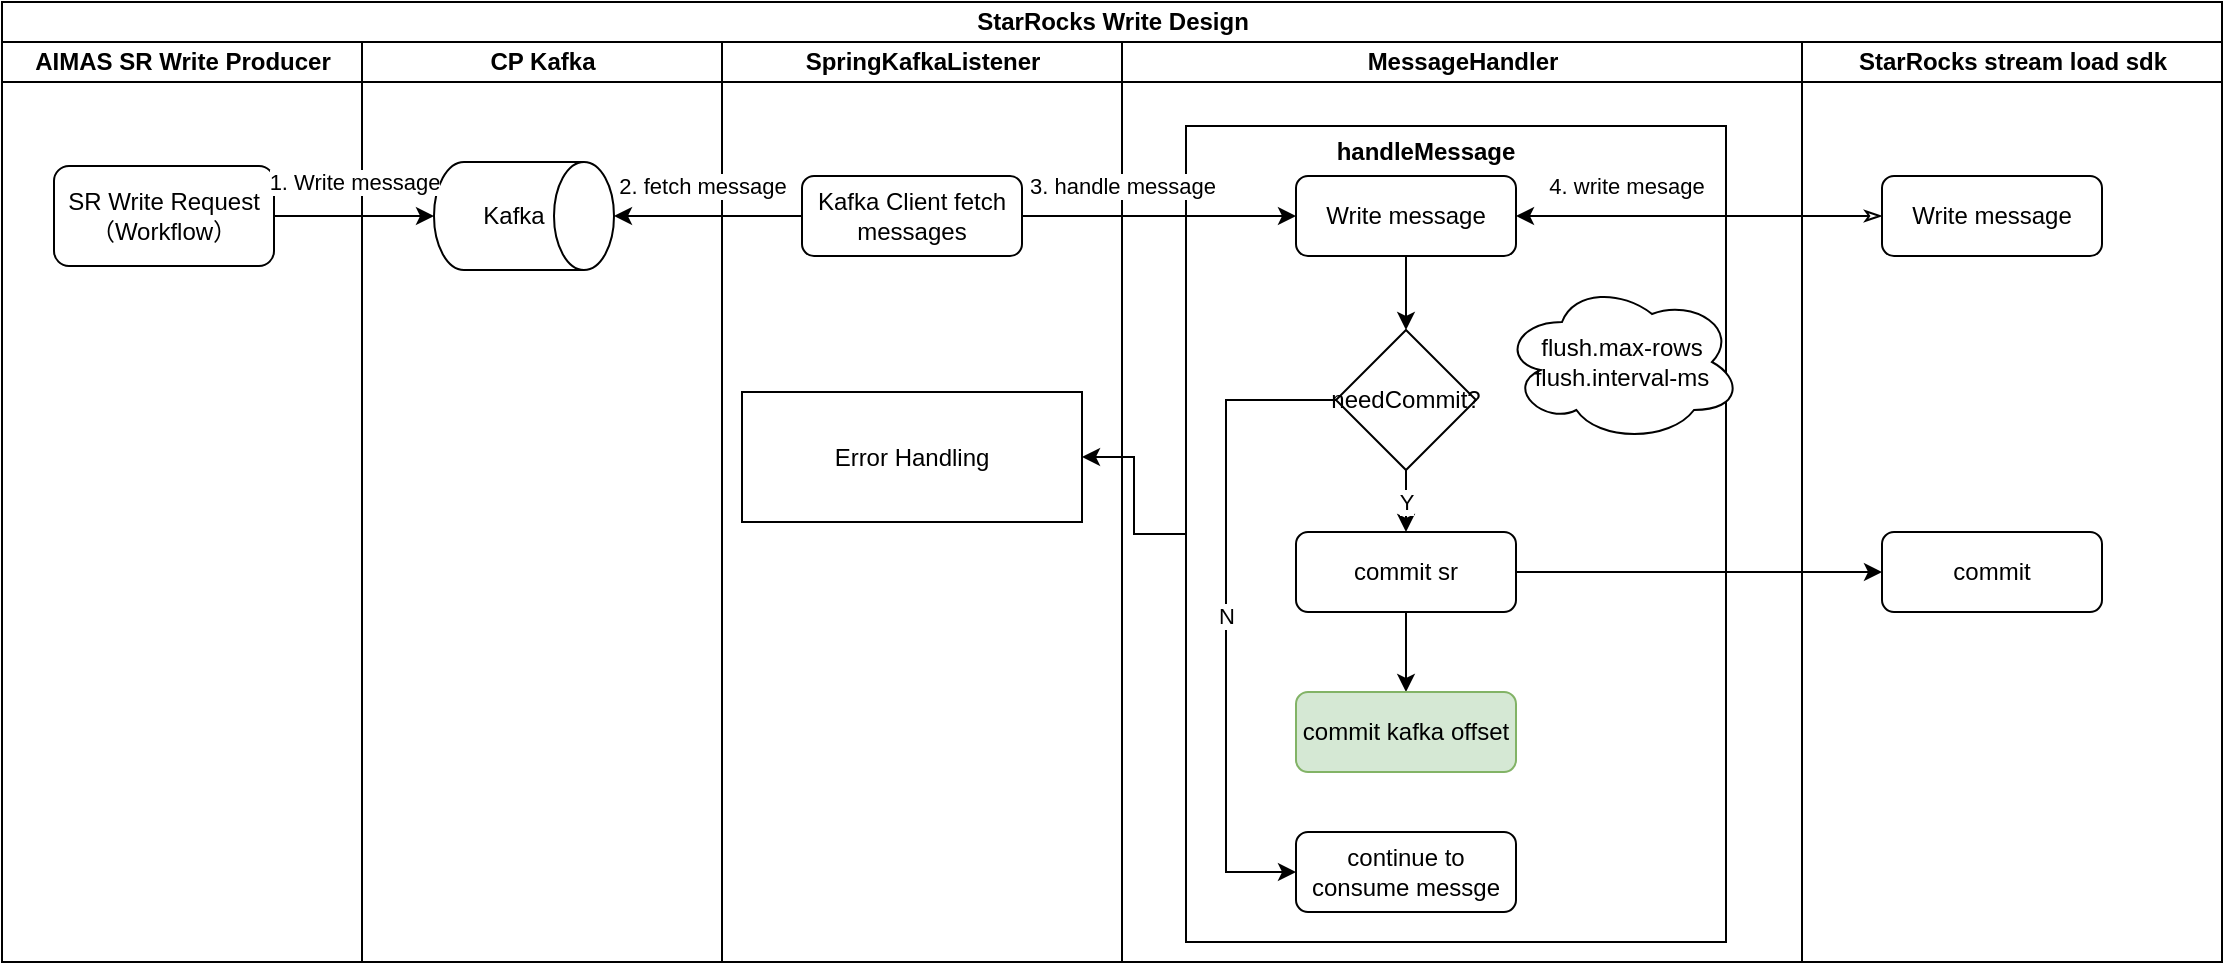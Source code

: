 <mxfile version="26.1.3">
  <diagram name="第 1 页" id="fu64JRe2XMQlZ79tcRYZ">
    <mxGraphModel dx="1189" dy="756" grid="1" gridSize="10" guides="1" tooltips="1" connect="1" arrows="1" fold="1" page="1" pageScale="1" pageWidth="827" pageHeight="1169" math="0" shadow="0">
      <root>
        <mxCell id="0" />
        <mxCell id="1" parent="0" />
        <mxCell id="rulVWmGJrG6y-shV3jUQ-1" value="StarRocks Write Design" style="swimlane;childLayout=stackLayout;resizeParent=1;resizeParentMax=0;startSize=20;html=1;" vertex="1" parent="1">
          <mxGeometry x="10" y="130" width="1110.0" height="480" as="geometry" />
        </mxCell>
        <mxCell id="rulVWmGJrG6y-shV3jUQ-2" value="AIMAS SR Write Producer" style="swimlane;startSize=20;html=1;" vertex="1" parent="rulVWmGJrG6y-shV3jUQ-1">
          <mxGeometry y="20" width="180" height="460" as="geometry" />
        </mxCell>
        <mxCell id="rulVWmGJrG6y-shV3jUQ-5" value="SR Write Request&lt;div&gt;（Workflow）&lt;/div&gt;" style="rounded=1;whiteSpace=wrap;html=1;" vertex="1" parent="rulVWmGJrG6y-shV3jUQ-2">
          <mxGeometry x="26" y="62" width="110" height="50" as="geometry" />
        </mxCell>
        <mxCell id="rulVWmGJrG6y-shV3jUQ-3" value="CP Kafka" style="swimlane;startSize=20;html=1;" vertex="1" parent="rulVWmGJrG6y-shV3jUQ-1">
          <mxGeometry x="180" y="20" width="180" height="460" as="geometry" />
        </mxCell>
        <mxCell id="rulVWmGJrG6y-shV3jUQ-7" value="" style="shape=cylinder3;whiteSpace=wrap;html=1;boundedLbl=1;backgroundOutline=1;size=15;rotation=90;" vertex="1" parent="rulVWmGJrG6y-shV3jUQ-3">
          <mxGeometry x="54" y="42" width="54" height="90" as="geometry" />
        </mxCell>
        <mxCell id="rulVWmGJrG6y-shV3jUQ-9" value="Kafka" style="text;html=1;align=center;verticalAlign=middle;whiteSpace=wrap;rounded=0;" vertex="1" parent="rulVWmGJrG6y-shV3jUQ-3">
          <mxGeometry x="46" y="72" width="60" height="30" as="geometry" />
        </mxCell>
        <mxCell id="rulVWmGJrG6y-shV3jUQ-4" value="SpringKafkaListener" style="swimlane;startSize=20;html=1;" vertex="1" parent="rulVWmGJrG6y-shV3jUQ-1">
          <mxGeometry x="360" y="20" width="200.0" height="460" as="geometry">
            <mxRectangle x="360" y="20" width="40" height="460" as="alternateBounds" />
          </mxGeometry>
        </mxCell>
        <mxCell id="rulVWmGJrG6y-shV3jUQ-15" value="Kafka Client fetch messages" style="rounded=1;whiteSpace=wrap;html=1;" vertex="1" parent="rulVWmGJrG6y-shV3jUQ-4">
          <mxGeometry x="40.0" y="67" width="110" height="40" as="geometry" />
        </mxCell>
        <mxCell id="rulVWmGJrG6y-shV3jUQ-42" value="Error Handling" style="rounded=0;whiteSpace=wrap;html=1;" vertex="1" parent="rulVWmGJrG6y-shV3jUQ-4">
          <mxGeometry x="10" y="175" width="170" height="65" as="geometry" />
        </mxCell>
        <mxCell id="rulVWmGJrG6y-shV3jUQ-13" value="MessageHandler" style="swimlane;startSize=20;html=1;" vertex="1" parent="rulVWmGJrG6y-shV3jUQ-1">
          <mxGeometry x="560.0" y="20" width="340" height="460" as="geometry">
            <mxRectangle x="360" y="20" width="40" height="460" as="alternateBounds" />
          </mxGeometry>
        </mxCell>
        <mxCell id="rulVWmGJrG6y-shV3jUQ-40" value="" style="rounded=0;whiteSpace=wrap;html=1;" vertex="1" parent="rulVWmGJrG6y-shV3jUQ-13">
          <mxGeometry x="32" y="42" width="270" height="408" as="geometry" />
        </mxCell>
        <mxCell id="rulVWmGJrG6y-shV3jUQ-28" value="" style="edgeStyle=orthogonalEdgeStyle;rounded=0;orthogonalLoop=1;jettySize=auto;html=1;" edge="1" parent="rulVWmGJrG6y-shV3jUQ-13" source="rulVWmGJrG6y-shV3jUQ-19" target="rulVWmGJrG6y-shV3jUQ-21">
          <mxGeometry relative="1" as="geometry" />
        </mxCell>
        <mxCell id="rulVWmGJrG6y-shV3jUQ-19" value="Write message" style="rounded=1;whiteSpace=wrap;html=1;" vertex="1" parent="rulVWmGJrG6y-shV3jUQ-13">
          <mxGeometry x="87" y="67" width="110" height="40" as="geometry" />
        </mxCell>
        <mxCell id="rulVWmGJrG6y-shV3jUQ-30" value="Y" style="edgeStyle=orthogonalEdgeStyle;rounded=0;orthogonalLoop=1;jettySize=auto;html=1;" edge="1" parent="rulVWmGJrG6y-shV3jUQ-13" source="rulVWmGJrG6y-shV3jUQ-21" target="rulVWmGJrG6y-shV3jUQ-29">
          <mxGeometry relative="1" as="geometry" />
        </mxCell>
        <mxCell id="rulVWmGJrG6y-shV3jUQ-39" value="N" style="edgeStyle=orthogonalEdgeStyle;rounded=0;orthogonalLoop=1;jettySize=auto;html=1;entryX=0;entryY=0.5;entryDx=0;entryDy=0;" edge="1" parent="rulVWmGJrG6y-shV3jUQ-13" source="rulVWmGJrG6y-shV3jUQ-21" target="rulVWmGJrG6y-shV3jUQ-38">
          <mxGeometry relative="1" as="geometry">
            <Array as="points">
              <mxPoint x="52" y="179" />
              <mxPoint x="52" y="415" />
            </Array>
          </mxGeometry>
        </mxCell>
        <mxCell id="rulVWmGJrG6y-shV3jUQ-21" value="needCommit?" style="rhombus;whiteSpace=wrap;html=1;" vertex="1" parent="rulVWmGJrG6y-shV3jUQ-13">
          <mxGeometry x="107" y="144" width="70" height="70" as="geometry" />
        </mxCell>
        <mxCell id="rulVWmGJrG6y-shV3jUQ-23" value="&lt;div&gt;flush.max-rows&lt;/div&gt;&lt;div&gt;flush.interval-ms&lt;/div&gt;" style="ellipse;shape=cloud;whiteSpace=wrap;html=1;" vertex="1" parent="rulVWmGJrG6y-shV3jUQ-13">
          <mxGeometry x="190.0" y="120" width="120" height="80" as="geometry" />
        </mxCell>
        <mxCell id="rulVWmGJrG6y-shV3jUQ-37" value="" style="edgeStyle=orthogonalEdgeStyle;rounded=0;orthogonalLoop=1;jettySize=auto;html=1;" edge="1" parent="rulVWmGJrG6y-shV3jUQ-13" source="rulVWmGJrG6y-shV3jUQ-29" target="rulVWmGJrG6y-shV3jUQ-34">
          <mxGeometry relative="1" as="geometry" />
        </mxCell>
        <mxCell id="rulVWmGJrG6y-shV3jUQ-29" value="commit sr" style="rounded=1;whiteSpace=wrap;html=1;" vertex="1" parent="rulVWmGJrG6y-shV3jUQ-13">
          <mxGeometry x="87" y="245" width="110" height="40" as="geometry" />
        </mxCell>
        <mxCell id="rulVWmGJrG6y-shV3jUQ-34" value="commit kafka offset" style="rounded=1;whiteSpace=wrap;html=1;fillColor=#d5e8d4;strokeColor=#82b366;" vertex="1" parent="rulVWmGJrG6y-shV3jUQ-13">
          <mxGeometry x="87" y="325" width="110" height="40" as="geometry" />
        </mxCell>
        <mxCell id="rulVWmGJrG6y-shV3jUQ-38" value="continue to consume messge" style="rounded=1;whiteSpace=wrap;html=1;" vertex="1" parent="rulVWmGJrG6y-shV3jUQ-13">
          <mxGeometry x="87" y="395" width="110" height="40" as="geometry" />
        </mxCell>
        <mxCell id="rulVWmGJrG6y-shV3jUQ-41" value="handleMessage" style="text;html=1;align=center;verticalAlign=middle;whiteSpace=wrap;rounded=0;fontStyle=1" vertex="1" parent="rulVWmGJrG6y-shV3jUQ-13">
          <mxGeometry x="122.0" y="40" width="60" height="30" as="geometry" />
        </mxCell>
        <mxCell id="rulVWmGJrG6y-shV3jUQ-25" value="StarRocks stream load sdk" style="swimlane;startSize=20;html=1;" vertex="1" parent="rulVWmGJrG6y-shV3jUQ-1">
          <mxGeometry x="900.0" y="20" width="210" height="460" as="geometry">
            <mxRectangle x="360" y="20" width="40" height="460" as="alternateBounds" />
          </mxGeometry>
        </mxCell>
        <mxCell id="rulVWmGJrG6y-shV3jUQ-26" value="Write message" style="rounded=1;whiteSpace=wrap;html=1;" vertex="1" parent="rulVWmGJrG6y-shV3jUQ-25">
          <mxGeometry x="40.0" y="67" width="110" height="40" as="geometry" />
        </mxCell>
        <mxCell id="rulVWmGJrG6y-shV3jUQ-31" value="commit" style="rounded=1;whiteSpace=wrap;html=1;" vertex="1" parent="rulVWmGJrG6y-shV3jUQ-25">
          <mxGeometry x="40.0" y="245" width="110" height="40" as="geometry" />
        </mxCell>
        <mxCell id="rulVWmGJrG6y-shV3jUQ-8" value="1. Write message" style="edgeStyle=orthogonalEdgeStyle;rounded=0;orthogonalLoop=1;jettySize=auto;html=1;" edge="1" parent="rulVWmGJrG6y-shV3jUQ-1" source="rulVWmGJrG6y-shV3jUQ-5" target="rulVWmGJrG6y-shV3jUQ-7">
          <mxGeometry y="17" relative="1" as="geometry">
            <mxPoint as="offset" />
          </mxGeometry>
        </mxCell>
        <mxCell id="rulVWmGJrG6y-shV3jUQ-16" style="edgeStyle=orthogonalEdgeStyle;rounded=0;orthogonalLoop=1;jettySize=auto;html=1;entryX=0.5;entryY=0;entryDx=0;entryDy=0;entryPerimeter=0;" edge="1" parent="rulVWmGJrG6y-shV3jUQ-1" source="rulVWmGJrG6y-shV3jUQ-15" target="rulVWmGJrG6y-shV3jUQ-7">
          <mxGeometry relative="1" as="geometry" />
        </mxCell>
        <mxCell id="rulVWmGJrG6y-shV3jUQ-17" value="2. fetch message" style="edgeLabel;html=1;align=center;verticalAlign=middle;resizable=0;points=[];" vertex="1" connectable="0" parent="rulVWmGJrG6y-shV3jUQ-16">
          <mxGeometry x="0.255" y="-1" relative="1" as="geometry">
            <mxPoint x="9" y="-14" as="offset" />
          </mxGeometry>
        </mxCell>
        <mxCell id="rulVWmGJrG6y-shV3jUQ-27" style="edgeStyle=orthogonalEdgeStyle;rounded=0;orthogonalLoop=1;jettySize=auto;html=1;entryX=0;entryY=0.5;entryDx=0;entryDy=0;endArrow=classicThin;endFill=0;startArrow=classic;startFill=1;" edge="1" parent="rulVWmGJrG6y-shV3jUQ-1" source="rulVWmGJrG6y-shV3jUQ-19" target="rulVWmGJrG6y-shV3jUQ-26">
          <mxGeometry relative="1" as="geometry" />
        </mxCell>
        <mxCell id="rulVWmGJrG6y-shV3jUQ-45" value="4. write mesage" style="edgeLabel;html=1;align=center;verticalAlign=middle;resizable=0;points=[];" vertex="1" connectable="0" parent="rulVWmGJrG6y-shV3jUQ-27">
          <mxGeometry x="-0.541" relative="1" as="geometry">
            <mxPoint x="13" y="-15" as="offset" />
          </mxGeometry>
        </mxCell>
        <mxCell id="rulVWmGJrG6y-shV3jUQ-32" style="edgeStyle=orthogonalEdgeStyle;rounded=0;orthogonalLoop=1;jettySize=auto;html=1;entryX=0;entryY=0.5;entryDx=0;entryDy=0;" edge="1" parent="rulVWmGJrG6y-shV3jUQ-1" source="rulVWmGJrG6y-shV3jUQ-29" target="rulVWmGJrG6y-shV3jUQ-31">
          <mxGeometry relative="1" as="geometry" />
        </mxCell>
        <mxCell id="rulVWmGJrG6y-shV3jUQ-33" style="edgeStyle=orthogonalEdgeStyle;rounded=0;orthogonalLoop=1;jettySize=auto;html=1;" edge="1" parent="rulVWmGJrG6y-shV3jUQ-1" source="rulVWmGJrG6y-shV3jUQ-15" target="rulVWmGJrG6y-shV3jUQ-19">
          <mxGeometry relative="1" as="geometry" />
        </mxCell>
        <mxCell id="rulVWmGJrG6y-shV3jUQ-44" value="3. handle message" style="edgeLabel;html=1;align=center;verticalAlign=middle;resizable=0;points=[];" vertex="1" connectable="0" parent="rulVWmGJrG6y-shV3jUQ-33">
          <mxGeometry x="-0.504" y="2" relative="1" as="geometry">
            <mxPoint x="16" y="-13" as="offset" />
          </mxGeometry>
        </mxCell>
        <mxCell id="rulVWmGJrG6y-shV3jUQ-43" style="edgeStyle=orthogonalEdgeStyle;rounded=0;orthogonalLoop=1;jettySize=auto;html=1;entryX=1;entryY=0.5;entryDx=0;entryDy=0;" edge="1" parent="rulVWmGJrG6y-shV3jUQ-1" source="rulVWmGJrG6y-shV3jUQ-40" target="rulVWmGJrG6y-shV3jUQ-42">
          <mxGeometry relative="1" as="geometry" />
        </mxCell>
      </root>
    </mxGraphModel>
  </diagram>
</mxfile>
